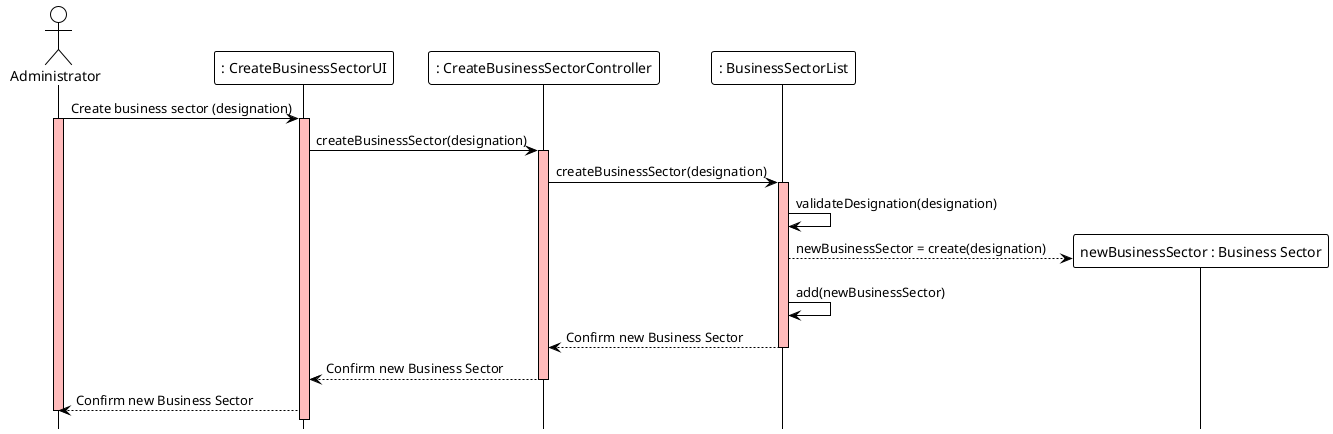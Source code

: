 @startuml
!theme plain
hide footbox

actor Administrator as Administrator
participant ": CreateBusinessSectorUI" as UI
participant ": CreateBusinessSectorController" as Controller
participant ": BusinessSectorList" as List
participant "newBusinessSector : Business Sector" as Business

Administrator -> UI : Create business sector (designation)
activate Administrator #FFBBBB
activate UI #FFBBBB

UI -> Controller : createBusinessSector(designation)
activate Controller #FFBBBB

Controller -> List : createBusinessSector(designation)
activate List #FFBBBB

List -> List : validateDesignation(designation)
List --> Business ** : newBusinessSector = create(designation)
List -> List : add(newBusinessSector)

List --> Controller : Confirm new Business Sector
deactivate List
Controller --> UI : Confirm new Business Sector
deactivate Controller
UI --> Administrator : Confirm new Business Sector
deactivate Administrator
@enduml